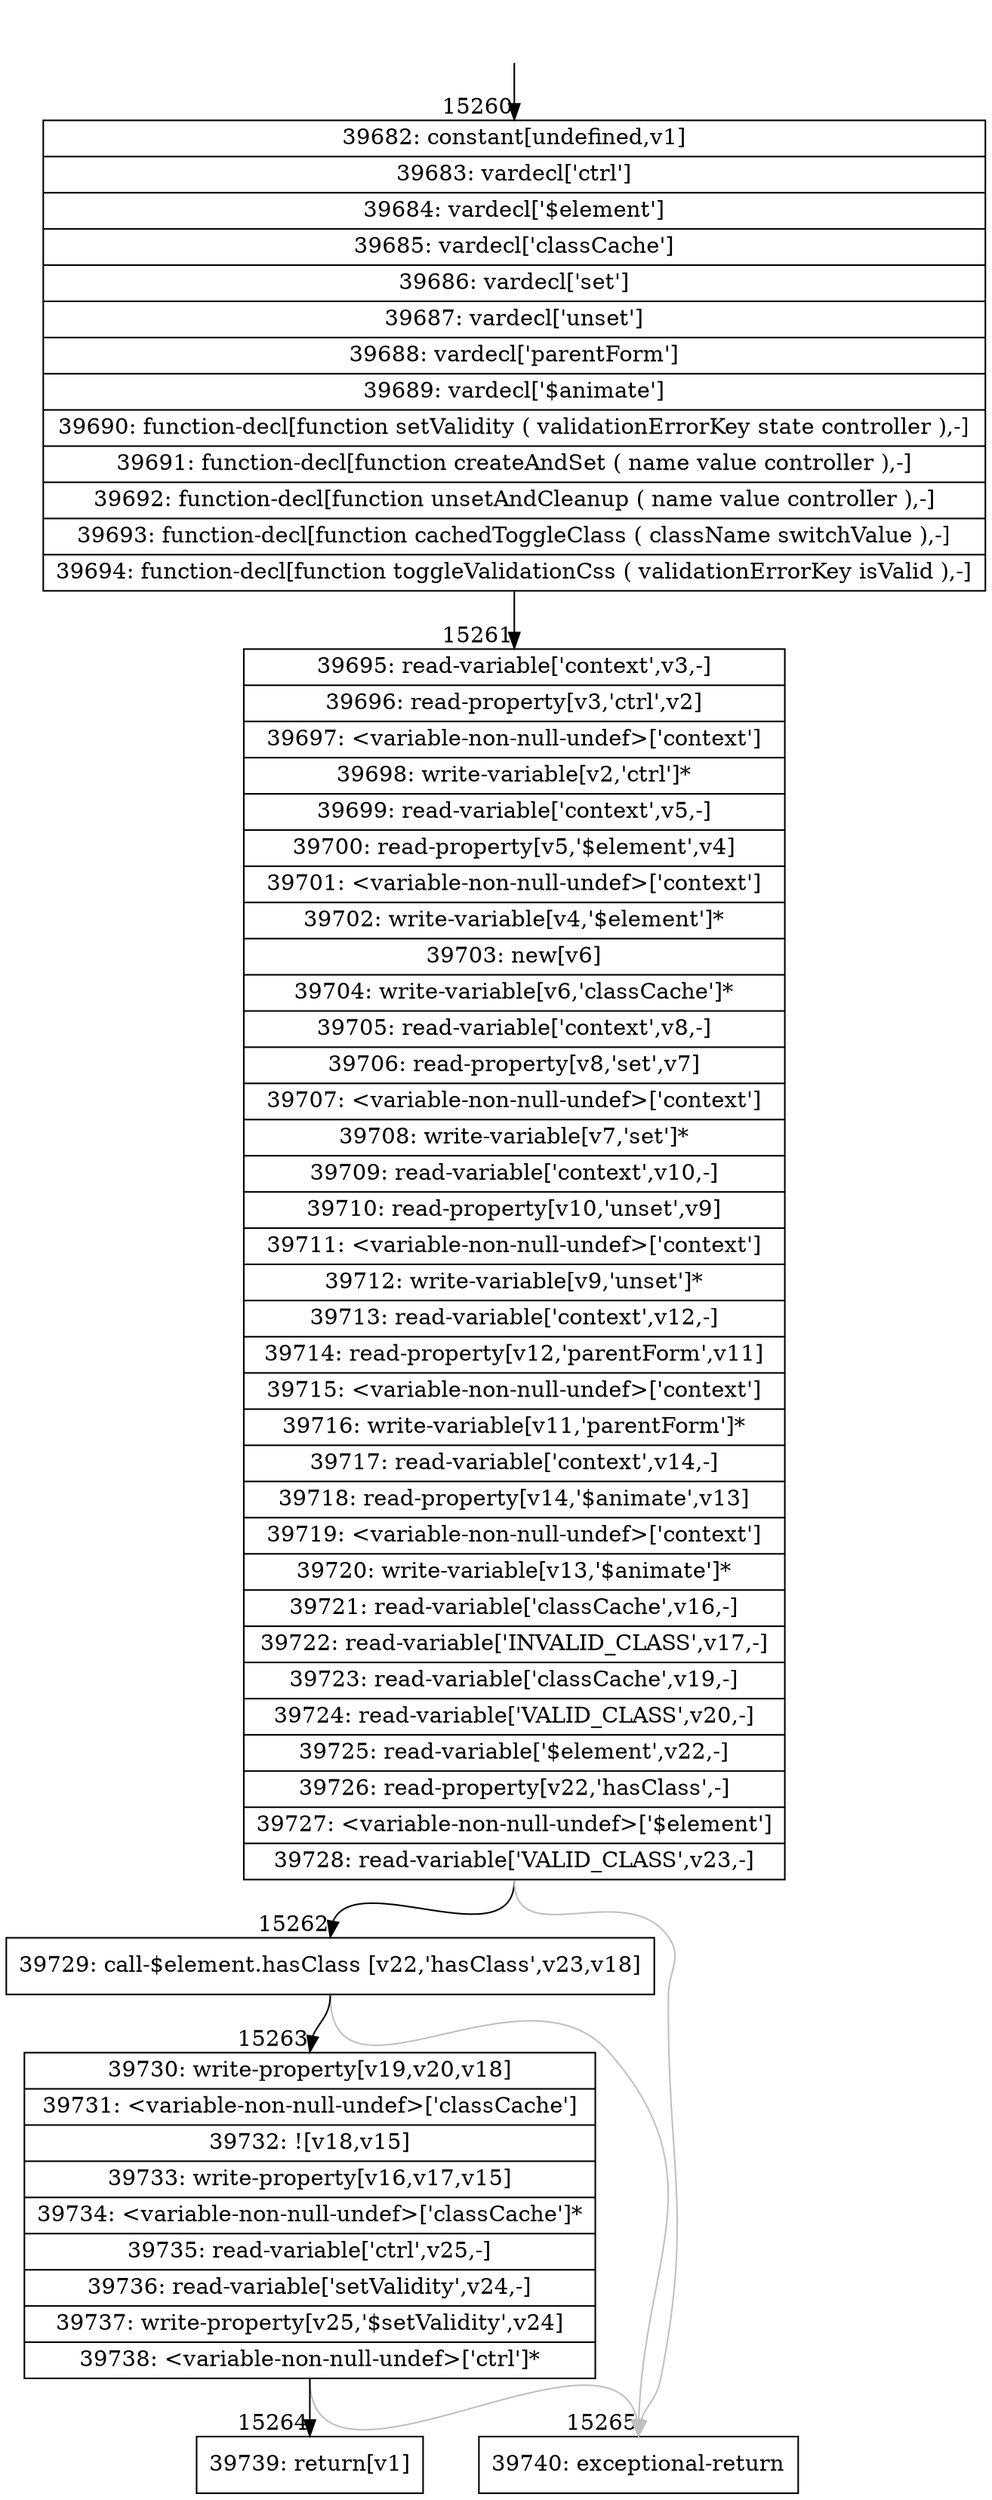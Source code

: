 digraph {
rankdir="TD"
BB_entry1221[shape=none,label=""];
BB_entry1221 -> BB15260 [tailport=s, headport=n, headlabel="    15260"]
BB15260 [shape=record label="{39682: constant[undefined,v1]|39683: vardecl['ctrl']|39684: vardecl['$element']|39685: vardecl['classCache']|39686: vardecl['set']|39687: vardecl['unset']|39688: vardecl['parentForm']|39689: vardecl['$animate']|39690: function-decl[function setValidity ( validationErrorKey state controller ),-]|39691: function-decl[function createAndSet ( name value controller ),-]|39692: function-decl[function unsetAndCleanup ( name value controller ),-]|39693: function-decl[function cachedToggleClass ( className switchValue ),-]|39694: function-decl[function toggleValidationCss ( validationErrorKey isValid ),-]}" ] 
BB15260 -> BB15261 [tailport=s, headport=n, headlabel="      15261"]
BB15261 [shape=record label="{39695: read-variable['context',v3,-]|39696: read-property[v3,'ctrl',v2]|39697: \<variable-non-null-undef\>['context']|39698: write-variable[v2,'ctrl']*|39699: read-variable['context',v5,-]|39700: read-property[v5,'$element',v4]|39701: \<variable-non-null-undef\>['context']|39702: write-variable[v4,'$element']*|39703: new[v6]|39704: write-variable[v6,'classCache']*|39705: read-variable['context',v8,-]|39706: read-property[v8,'set',v7]|39707: \<variable-non-null-undef\>['context']|39708: write-variable[v7,'set']*|39709: read-variable['context',v10,-]|39710: read-property[v10,'unset',v9]|39711: \<variable-non-null-undef\>['context']|39712: write-variable[v9,'unset']*|39713: read-variable['context',v12,-]|39714: read-property[v12,'parentForm',v11]|39715: \<variable-non-null-undef\>['context']|39716: write-variable[v11,'parentForm']*|39717: read-variable['context',v14,-]|39718: read-property[v14,'$animate',v13]|39719: \<variable-non-null-undef\>['context']|39720: write-variable[v13,'$animate']*|39721: read-variable['classCache',v16,-]|39722: read-variable['INVALID_CLASS',v17,-]|39723: read-variable['classCache',v19,-]|39724: read-variable['VALID_CLASS',v20,-]|39725: read-variable['$element',v22,-]|39726: read-property[v22,'hasClass',-]|39727: \<variable-non-null-undef\>['$element']|39728: read-variable['VALID_CLASS',v23,-]}" ] 
BB15261 -> BB15262 [tailport=s, headport=n, headlabel="      15262"]
BB15261 -> BB15265 [tailport=s, headport=n, color=gray, headlabel="      15265"]
BB15262 [shape=record label="{39729: call-$element.hasClass [v22,'hasClass',v23,v18]}" ] 
BB15262 -> BB15263 [tailport=s, headport=n, headlabel="      15263"]
BB15262 -> BB15265 [tailport=s, headport=n, color=gray]
BB15263 [shape=record label="{39730: write-property[v19,v20,v18]|39731: \<variable-non-null-undef\>['classCache']|39732: ![v18,v15]|39733: write-property[v16,v17,v15]|39734: \<variable-non-null-undef\>['classCache']*|39735: read-variable['ctrl',v25,-]|39736: read-variable['setValidity',v24,-]|39737: write-property[v25,'$setValidity',v24]|39738: \<variable-non-null-undef\>['ctrl']*}" ] 
BB15263 -> BB15264 [tailport=s, headport=n, headlabel="      15264"]
BB15263 -> BB15265 [tailport=s, headport=n, color=gray]
BB15264 [shape=record label="{39739: return[v1]}" ] 
BB15265 [shape=record label="{39740: exceptional-return}" ] 
//#$~ 25677
}
